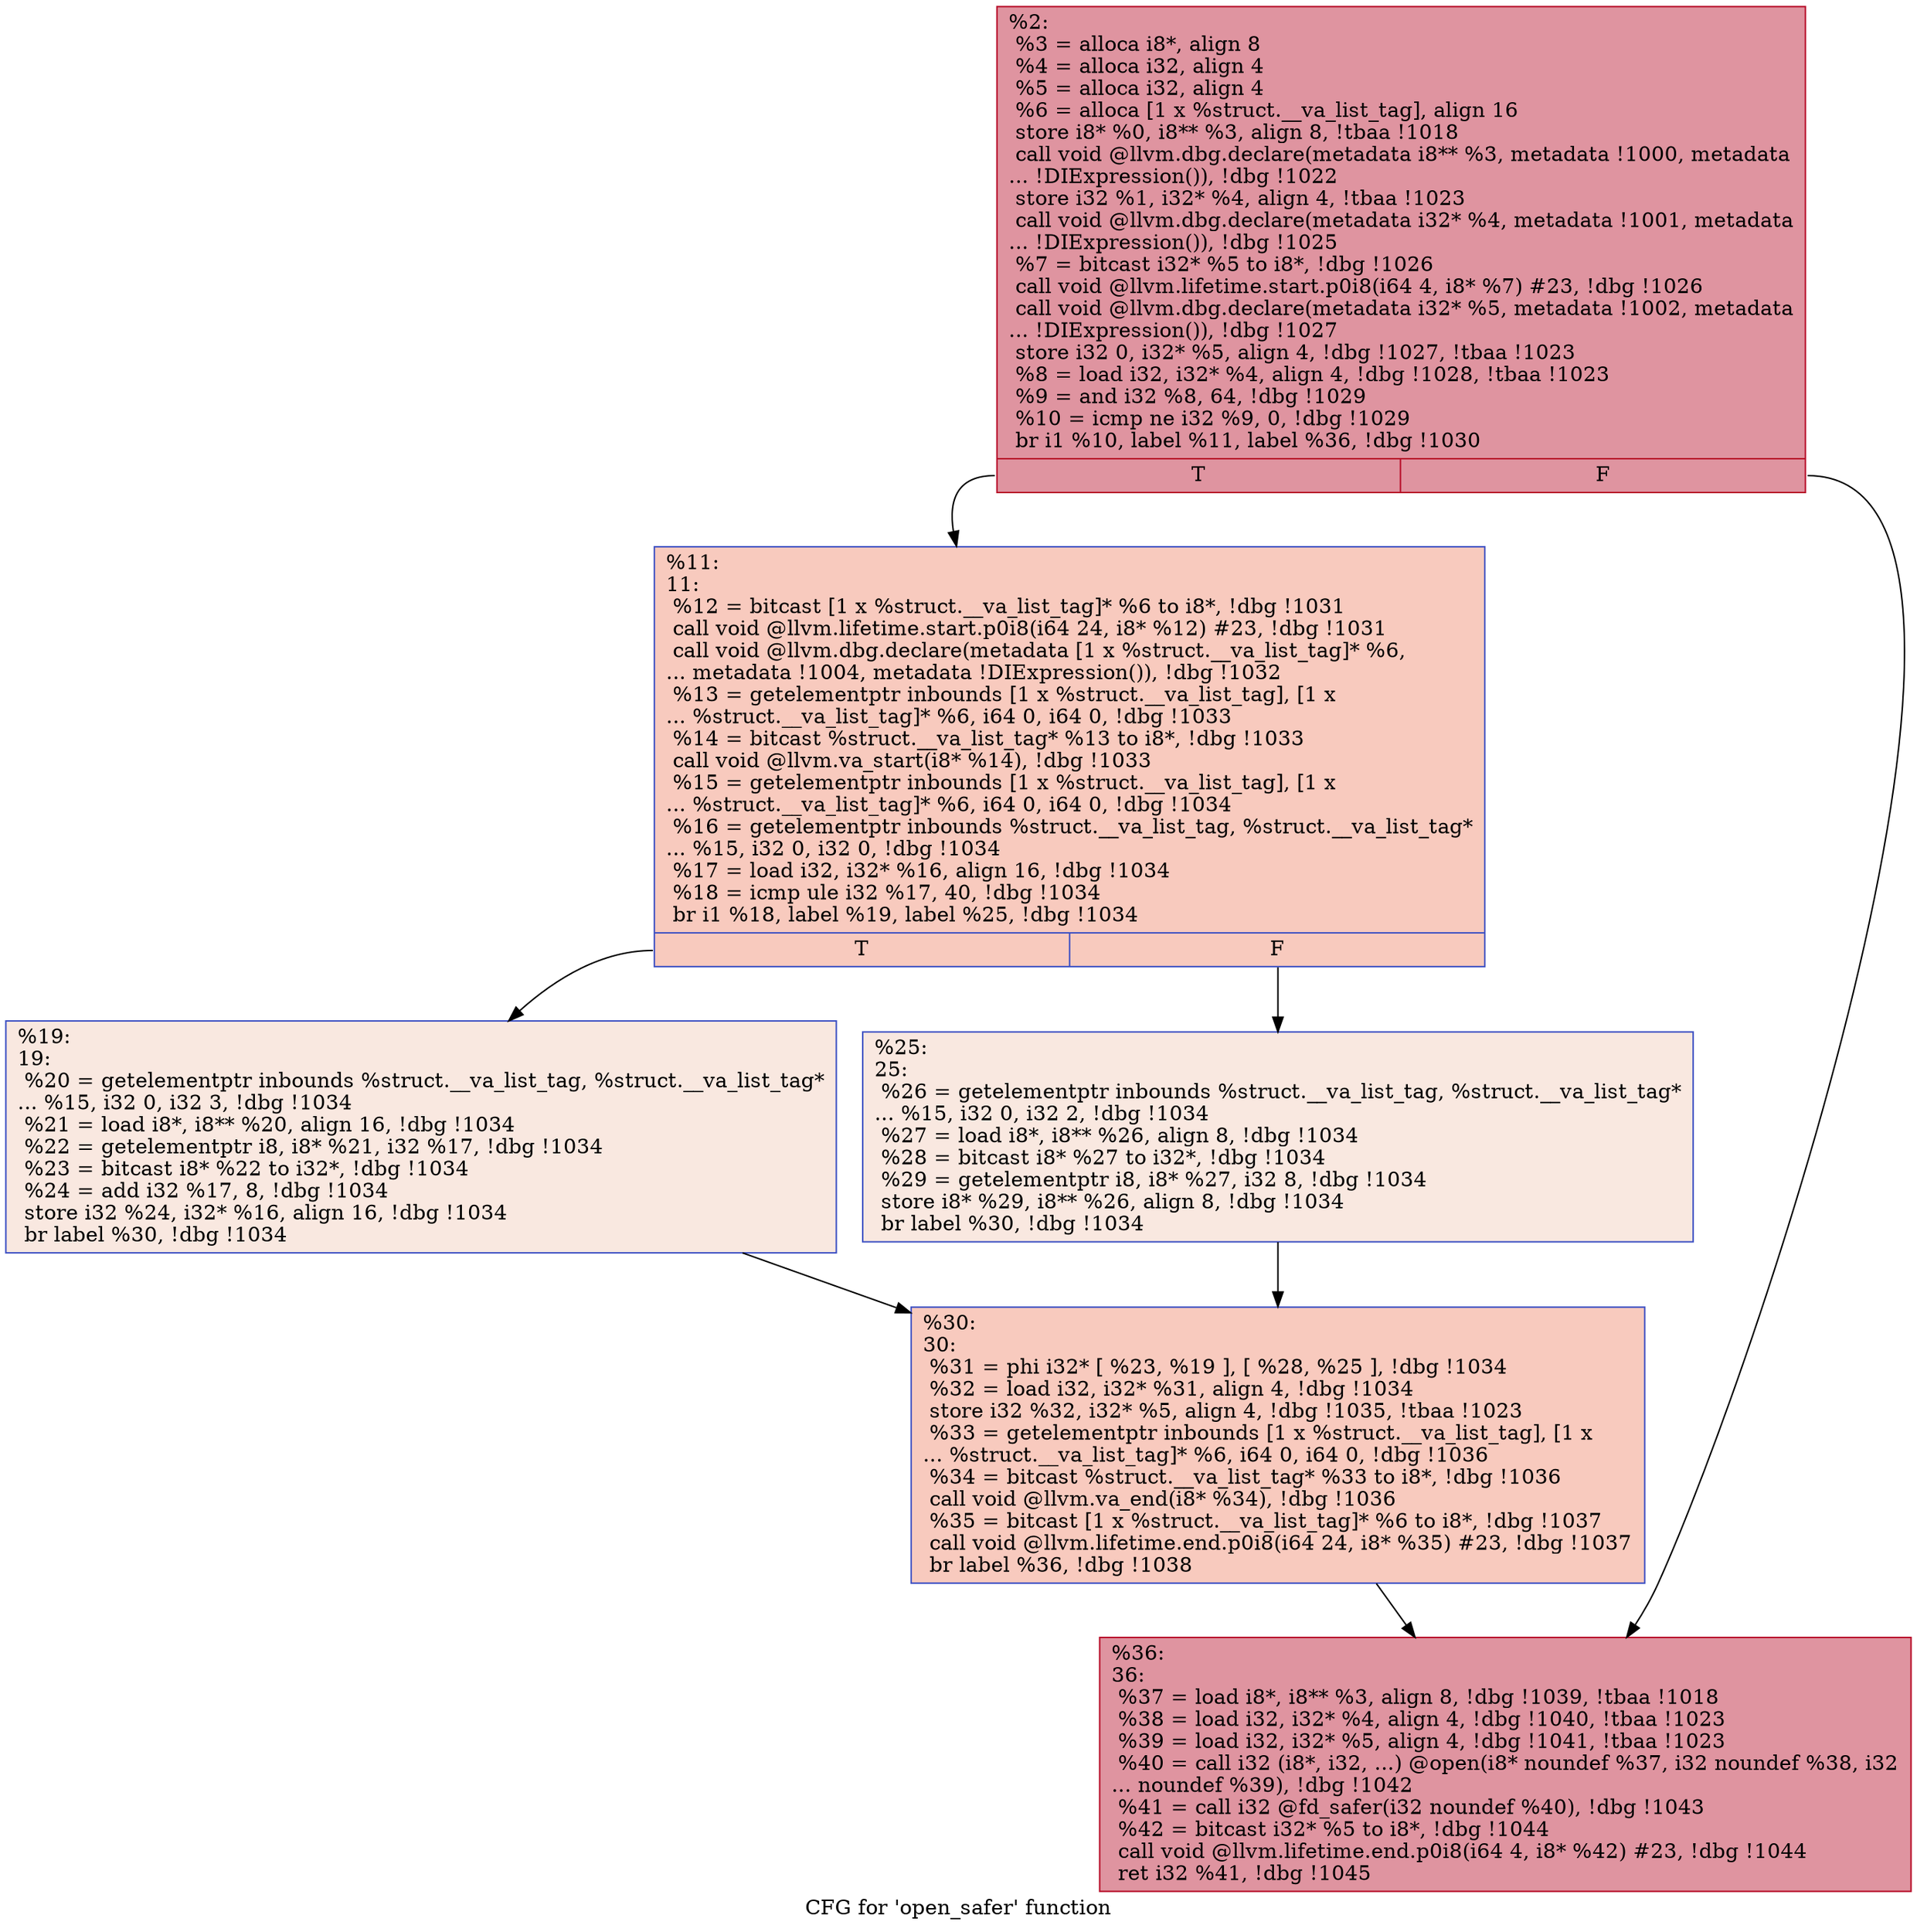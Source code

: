 digraph "CFG for 'open_safer' function" {
	label="CFG for 'open_safer' function";

	Node0x23abbe0 [shape=record,color="#b70d28ff", style=filled, fillcolor="#b70d2870",label="{%2:\l  %3 = alloca i8*, align 8\l  %4 = alloca i32, align 4\l  %5 = alloca i32, align 4\l  %6 = alloca [1 x %struct.__va_list_tag], align 16\l  store i8* %0, i8** %3, align 8, !tbaa !1018\l  call void @llvm.dbg.declare(metadata i8** %3, metadata !1000, metadata\l... !DIExpression()), !dbg !1022\l  store i32 %1, i32* %4, align 4, !tbaa !1023\l  call void @llvm.dbg.declare(metadata i32* %4, metadata !1001, metadata\l... !DIExpression()), !dbg !1025\l  %7 = bitcast i32* %5 to i8*, !dbg !1026\l  call void @llvm.lifetime.start.p0i8(i64 4, i8* %7) #23, !dbg !1026\l  call void @llvm.dbg.declare(metadata i32* %5, metadata !1002, metadata\l... !DIExpression()), !dbg !1027\l  store i32 0, i32* %5, align 4, !dbg !1027, !tbaa !1023\l  %8 = load i32, i32* %4, align 4, !dbg !1028, !tbaa !1023\l  %9 = and i32 %8, 64, !dbg !1029\l  %10 = icmp ne i32 %9, 0, !dbg !1029\l  br i1 %10, label %11, label %36, !dbg !1030\l|{<s0>T|<s1>F}}"];
	Node0x23abbe0:s0 -> Node0x23aff80;
	Node0x23abbe0:s1 -> Node0x23b00c0;
	Node0x23aff80 [shape=record,color="#3d50c3ff", style=filled, fillcolor="#ef886b70",label="{%11:\l11:                                               \l  %12 = bitcast [1 x %struct.__va_list_tag]* %6 to i8*, !dbg !1031\l  call void @llvm.lifetime.start.p0i8(i64 24, i8* %12) #23, !dbg !1031\l  call void @llvm.dbg.declare(metadata [1 x %struct.__va_list_tag]* %6,\l... metadata !1004, metadata !DIExpression()), !dbg !1032\l  %13 = getelementptr inbounds [1 x %struct.__va_list_tag], [1 x\l... %struct.__va_list_tag]* %6, i64 0, i64 0, !dbg !1033\l  %14 = bitcast %struct.__va_list_tag* %13 to i8*, !dbg !1033\l  call void @llvm.va_start(i8* %14), !dbg !1033\l  %15 = getelementptr inbounds [1 x %struct.__va_list_tag], [1 x\l... %struct.__va_list_tag]* %6, i64 0, i64 0, !dbg !1034\l  %16 = getelementptr inbounds %struct.__va_list_tag, %struct.__va_list_tag*\l... %15, i32 0, i32 0, !dbg !1034\l  %17 = load i32, i32* %16, align 16, !dbg !1034\l  %18 = icmp ule i32 %17, 40, !dbg !1034\l  br i1 %18, label %19, label %25, !dbg !1034\l|{<s0>T|<s1>F}}"];
	Node0x23aff80:s0 -> Node0x23affd0;
	Node0x23aff80:s1 -> Node0x23b0020;
	Node0x23affd0 [shape=record,color="#3d50c3ff", style=filled, fillcolor="#f1ccb870",label="{%19:\l19:                                               \l  %20 = getelementptr inbounds %struct.__va_list_tag, %struct.__va_list_tag*\l... %15, i32 0, i32 3, !dbg !1034\l  %21 = load i8*, i8** %20, align 16, !dbg !1034\l  %22 = getelementptr i8, i8* %21, i32 %17, !dbg !1034\l  %23 = bitcast i8* %22 to i32*, !dbg !1034\l  %24 = add i32 %17, 8, !dbg !1034\l  store i32 %24, i32* %16, align 16, !dbg !1034\l  br label %30, !dbg !1034\l}"];
	Node0x23affd0 -> Node0x23b0070;
	Node0x23b0020 [shape=record,color="#3d50c3ff", style=filled, fillcolor="#f1ccb870",label="{%25:\l25:                                               \l  %26 = getelementptr inbounds %struct.__va_list_tag, %struct.__va_list_tag*\l... %15, i32 0, i32 2, !dbg !1034\l  %27 = load i8*, i8** %26, align 8, !dbg !1034\l  %28 = bitcast i8* %27 to i32*, !dbg !1034\l  %29 = getelementptr i8, i8* %27, i32 8, !dbg !1034\l  store i8* %29, i8** %26, align 8, !dbg !1034\l  br label %30, !dbg !1034\l}"];
	Node0x23b0020 -> Node0x23b0070;
	Node0x23b0070 [shape=record,color="#3d50c3ff", style=filled, fillcolor="#ef886b70",label="{%30:\l30:                                               \l  %31 = phi i32* [ %23, %19 ], [ %28, %25 ], !dbg !1034\l  %32 = load i32, i32* %31, align 4, !dbg !1034\l  store i32 %32, i32* %5, align 4, !dbg !1035, !tbaa !1023\l  %33 = getelementptr inbounds [1 x %struct.__va_list_tag], [1 x\l... %struct.__va_list_tag]* %6, i64 0, i64 0, !dbg !1036\l  %34 = bitcast %struct.__va_list_tag* %33 to i8*, !dbg !1036\l  call void @llvm.va_end(i8* %34), !dbg !1036\l  %35 = bitcast [1 x %struct.__va_list_tag]* %6 to i8*, !dbg !1037\l  call void @llvm.lifetime.end.p0i8(i64 24, i8* %35) #23, !dbg !1037\l  br label %36, !dbg !1038\l}"];
	Node0x23b0070 -> Node0x23b00c0;
	Node0x23b00c0 [shape=record,color="#b70d28ff", style=filled, fillcolor="#b70d2870",label="{%36:\l36:                                               \l  %37 = load i8*, i8** %3, align 8, !dbg !1039, !tbaa !1018\l  %38 = load i32, i32* %4, align 4, !dbg !1040, !tbaa !1023\l  %39 = load i32, i32* %5, align 4, !dbg !1041, !tbaa !1023\l  %40 = call i32 (i8*, i32, ...) @open(i8* noundef %37, i32 noundef %38, i32\l... noundef %39), !dbg !1042\l  %41 = call i32 @fd_safer(i32 noundef %40), !dbg !1043\l  %42 = bitcast i32* %5 to i8*, !dbg !1044\l  call void @llvm.lifetime.end.p0i8(i64 4, i8* %42) #23, !dbg !1044\l  ret i32 %41, !dbg !1045\l}"];
}
